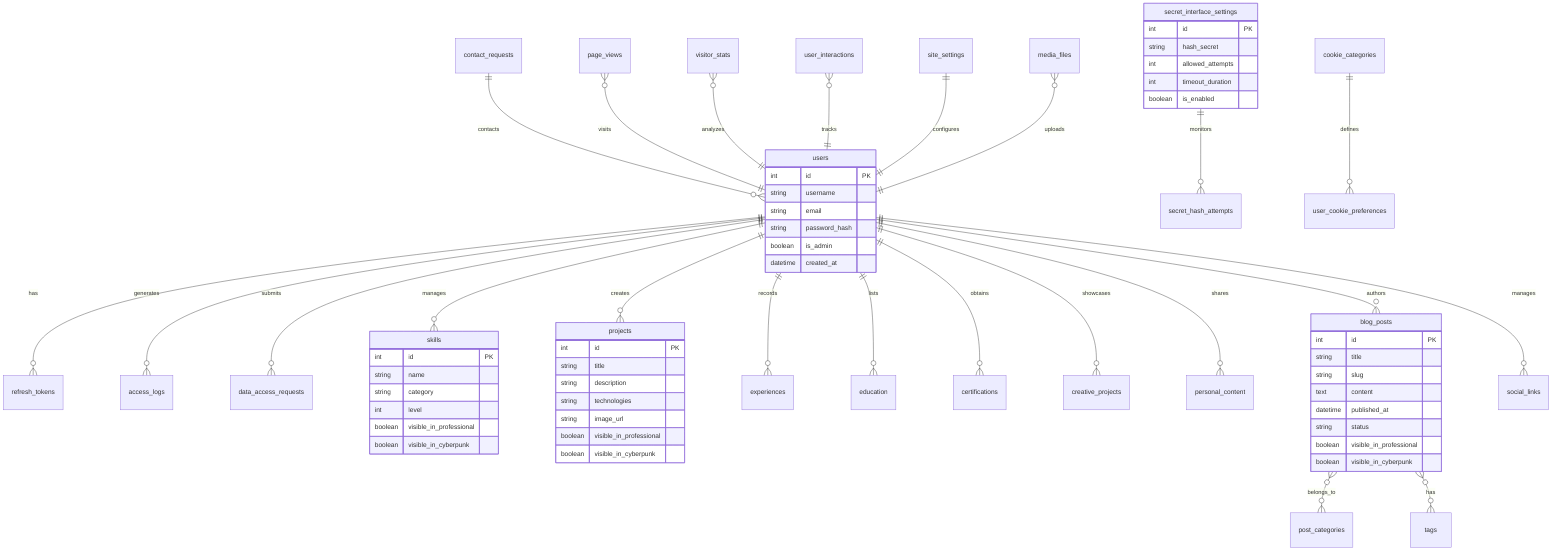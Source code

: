 erDiagram
    %% 1. Module Sécurité et Conformité
    users ||--o{ refresh_tokens : has
    users ||--o{ access_logs : generates

    secret_interface_settings ||--o{ secret_hash_attempts : monitors

    cookie_categories ||--o{ user_cookie_preferences : defines
    users ||--o{ data_access_requests : submits

    %% 2. Contenu Portfolio
    users ||--o{ skills : manages
    users ||--o{ projects : creates
    users ||--o{ experiences : records
    users ||--o{ education : lists
    users ||--o{ certifications : obtains

    %% 3. Contenu Interface Cyberpunk
    users ||--o{ creative_projects : showcases
    users ||--o{ personal_content : shares

    %% 4. Module Blog
    users ||--o{ blog_posts : authors
    blog_posts }o--o{ post_categories : belongs_to
    blog_posts }o--o{ tags : has

    %% 5. Interactions Utilisateur
    contact_requests ||--o{ users : contacts
    users ||--o{ social_links : manages

    %% 6. Analytics
    page_views }o--|| users : visits
    visitor_stats }o--|| users : analyzes
    user_interactions }o--|| users : tracks

    %% 7. Configuration Système
    site_settings ||--|| users : configures
    media_files }o--|| users : uploads

    %% Définitions des entités avec attributs clés
    users {
        int id PK
        string username
        string email
        string password_hash
        boolean is_admin
        datetime created_at
    }

    projects {
        int id PK
        string title
        string description
        string technologies
        string image_url
        boolean visible_in_professional
        boolean visible_in_cyberpunk
    }

    skills {
        int id PK
        string name
        string category
        int level
        boolean visible_in_professional
        boolean visible_in_cyberpunk
    }

    blog_posts {
        int id PK
        string title
        string slug
        text content
        datetime published_at
        string status
        boolean visible_in_professional
        boolean visible_in_cyberpunk
    }

    secret_interface_settings {
        int id PK
        string hash_secret
        int allowed_attempts
        int timeout_duration
        boolean is_enabled
    }
